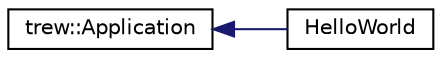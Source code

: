 digraph "Graphical Class Hierarchy"
{
 // LATEX_PDF_SIZE
  edge [fontname="Helvetica",fontsize="10",labelfontname="Helvetica",labelfontsize="10"];
  node [fontname="Helvetica",fontsize="10",shape=record];
  rankdir="LR";
  Node0 [label="trew::Application",height=0.2,width=0.4,color="black", fillcolor="white", style="filled",URL="$classtrew_1_1_application.html",tooltip=" "];
  Node0 -> Node1 [dir="back",color="midnightblue",fontsize="10",style="solid",fontname="Helvetica"];
  Node1 [label="HelloWorld",height=0.2,width=0.4,color="black", fillcolor="white", style="filled",URL="$class_hello_world.html",tooltip=" "];
}
